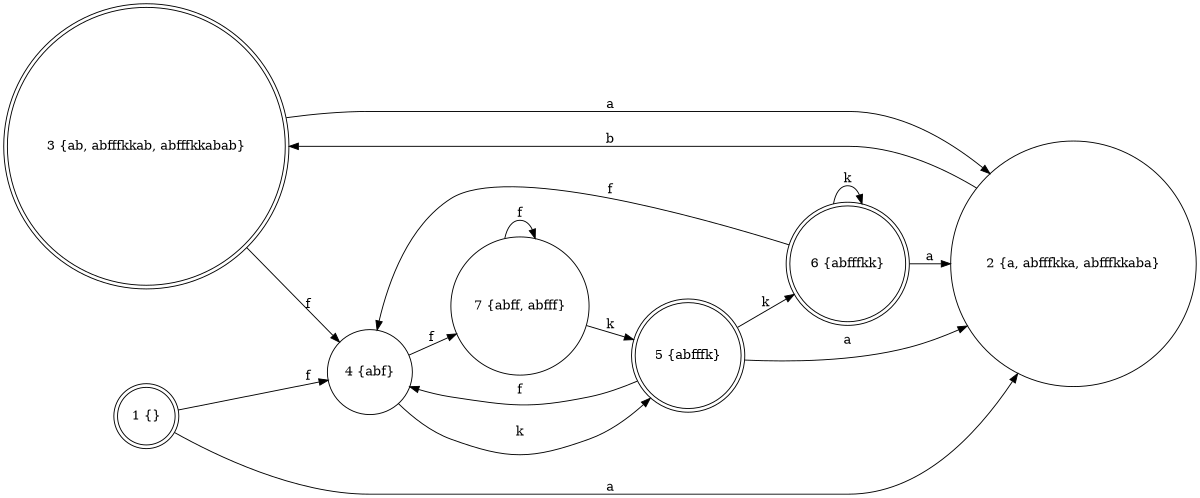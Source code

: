 
digraph {
  rankdir=LR;
  size="8,5"
  node[shape=doublecircle,label=""]; 3 6 1 5;
  node[shape=circle,label=""];
  4[label="4 {abf}"];
  1[label="1 {}"];
  5[label="5 {abfffk}"];
  2[label="2 {a, abfffkka, abfffkkaba}"];
  6[label="6 {abfffkk}"];
  7[label="7 {abff, abfff}"];
  3[label="3 {ab, abfffkkab, abfffkkabab}"];
  4 -> 7[label="f"];
  4 -> 5[label="k"];
  1 -> 2[label="a"];
  1 -> 4[label="f"];
  5 -> 4[label="f"];
  5 -> 6[label="k"];
  5 -> 2[label="a"];
  2 -> 3[label="b"];
  6 -> 4[label="f"];
  6 -> 6[label="k"];
  6 -> 2[label="a"];
  7 -> 7[label="f"];
  7 -> 5[label="k"];
  3 -> 2[label="a"];
  3 -> 4[label="f"];
}